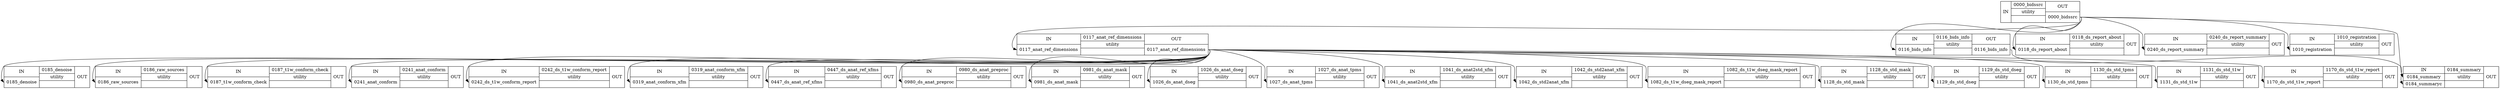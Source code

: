 digraph structs {
node [shape=record];
start0000_bidssrc [label="{IN}|{ 0000_bidssrc | utility |  }|{OUT|<out0000bidssrc> 0000_bidssrc}"];
start0116_bids_info [label="{IN|<in0116bidsinfo> 0116_bids_info}|{ 0116_bids_info | utility |  }|{OUT|<out0116bidsinfo> 0116_bids_info}"];
start0117_anat_ref_dimensions [label="{IN|<in0117anatrefdimensions> 0117_anat_ref_dimensions}|{ 0117_anat_ref_dimensions | utility |  }|{OUT|<out0117anatrefdimensions> 0117_anat_ref_dimensions}"];
start0118_ds_report_about [label="{IN|<in0118dsreportabout> 0118_ds_report_about}|{ 0118_ds_report_about | utility |  }|{OUT}"];
start0240_ds_report_summary [label="{IN|<in0240dsreportsummary> 0240_ds_report_summary}|{ 0240_ds_report_summary | utility |  }|{OUT}"];
start1010_registration [label="{IN|<in1010registration> 1010_registration}|{ 1010_registration | utility |  }|{OUT}"];
start0184_summary [label="{IN|<in0184summary> 0184_summary|<in0184summaryc> 0184_summaryc}|{ 0184_summary | utility |  }|{OUT}"];
start0185_denoise [label="{IN|<in0185denoise> 0185_denoise}|{ 0185_denoise | utility |  }|{OUT}"];
start0186_raw_sources [label="{IN|<in0186rawsources> 0186_raw_sources}|{ 0186_raw_sources | utility |  }|{OUT}"];
start0187_t1w_conform_check [label="{IN|<in0187t1wconformcheck> 0187_t1w_conform_check}|{ 0187_t1w_conform_check | utility |  }|{OUT}"];
start0241_anat_conform [label="{IN|<in0241anatconform> 0241_anat_conform}|{ 0241_anat_conform | utility |  }|{OUT}"];
start0242_ds_t1w_conform_report [label="{IN|<in0242dst1wconformreport> 0242_ds_t1w_conform_report}|{ 0242_ds_t1w_conform_report | utility |  }|{OUT}"];
start0319_anat_conform_xfm [label="{IN|<in0319anatconformxfm> 0319_anat_conform_xfm}|{ 0319_anat_conform_xfm | utility |  }|{OUT}"];
start0447_ds_anat_ref_xfms [label="{IN|<in0447dsanatrefxfms> 0447_ds_anat_ref_xfms}|{ 0447_ds_anat_ref_xfms | utility |  }|{OUT}"];
start0980_ds_anat_preproc [label="{IN|<in0980dsanatpreproc> 0980_ds_anat_preproc}|{ 0980_ds_anat_preproc | utility |  }|{OUT}"];
start0981_ds_anat_mask [label="{IN|<in0981dsanatmask> 0981_ds_anat_mask}|{ 0981_ds_anat_mask | utility |  }|{OUT}"];
start1026_ds_anat_dseg [label="{IN|<in1026dsanatdseg> 1026_ds_anat_dseg}|{ 1026_ds_anat_dseg | utility |  }|{OUT}"];
start1027_ds_anat_tpms [label="{IN|<in1027dsanattpms> 1027_ds_anat_tpms}|{ 1027_ds_anat_tpms | utility |  }|{OUT}"];
start1041_ds_anat2std_xfm [label="{IN|<in1041dsanat2stdxfm> 1041_ds_anat2std_xfm}|{ 1041_ds_anat2std_xfm | utility |  }|{OUT}"];
start1042_ds_std2anat_xfm [label="{IN|<in1042dsstd2anatxfm> 1042_ds_std2anat_xfm}|{ 1042_ds_std2anat_xfm | utility |  }|{OUT}"];
start1082_ds_t1w_dseg_mask_report [label="{IN|<in1082dst1wdsegmaskreport> 1082_ds_t1w_dseg_mask_report}|{ 1082_ds_t1w_dseg_mask_report | utility |  }|{OUT}"];
start1128_ds_std_mask [label="{IN|<in1128dsstdmask> 1128_ds_std_mask}|{ 1128_ds_std_mask | utility |  }|{OUT}"];
start1129_ds_std_dseg [label="{IN|<in1129dsstddseg> 1129_ds_std_dseg}|{ 1129_ds_std_dseg | utility |  }|{OUT}"];
start1130_ds_std_tpms [label="{IN|<in1130dsstdtpms> 1130_ds_std_tpms}|{ 1130_ds_std_tpms | utility |  }|{OUT}"];
start1131_ds_std_t1w [label="{IN|<in1131dsstdt1w> 1131_ds_std_t1w}|{ 1131_ds_std_t1w | utility |  }|{OUT}"];
start1170_ds_std_t1w_report [label="{IN|<in1170dsstdt1wreport> 1170_ds_std_t1w_report}|{ 1170_ds_std_t1w_report | utility |  }|{OUT}"];
start0000_bidssrc:out0000bidssrc:e -> start0116_bids_info:in0116bidsinfo:w;
start0000_bidssrc:out0000bidssrc:e -> start0117_anat_ref_dimensions:in0117anatrefdimensions:w;
start0000_bidssrc:out0000bidssrc:e -> start0118_ds_report_about:in0118dsreportabout:w;
start0000_bidssrc:out0000bidssrc:e -> start0184_summary:in0184summary:w;
start0000_bidssrc:out0000bidssrc:e -> start0240_ds_report_summary:in0240dsreportsummary:w;
start0000_bidssrc:out0000bidssrc:e -> start1010_registration:in1010registration:w;
start0116_bids_info:out0116bidsinfo:e -> start0184_summary:in0184summaryc:w;
start0117_anat_ref_dimensions:out0117anatrefdimensions:e -> start0185_denoise:in0185denoise:w;
start0117_anat_ref_dimensions:out0117anatrefdimensions:e -> start0186_raw_sources:in0186rawsources:w;
start0117_anat_ref_dimensions:out0117anatrefdimensions:e -> start0187_t1w_conform_check:in0187t1wconformcheck:w;
start0117_anat_ref_dimensions:out0117anatrefdimensions:e -> start0241_anat_conform:in0241anatconform:w;
start0117_anat_ref_dimensions:out0117anatrefdimensions:e -> start0242_ds_t1w_conform_report:in0242dst1wconformreport:w;
start0117_anat_ref_dimensions:out0117anatrefdimensions:e -> start0319_anat_conform_xfm:in0319anatconformxfm:w;
start0117_anat_ref_dimensions:out0117anatrefdimensions:e -> start0447_ds_anat_ref_xfms:in0447dsanatrefxfms:w;
start0117_anat_ref_dimensions:out0117anatrefdimensions:e -> start0980_ds_anat_preproc:in0980dsanatpreproc:w;
start0117_anat_ref_dimensions:out0117anatrefdimensions:e -> start0981_ds_anat_mask:in0981dsanatmask:w;
start0117_anat_ref_dimensions:out0117anatrefdimensions:e -> start1026_ds_anat_dseg:in1026dsanatdseg:w;
start0117_anat_ref_dimensions:out0117anatrefdimensions:e -> start1027_ds_anat_tpms:in1027dsanattpms:w;
start0117_anat_ref_dimensions:out0117anatrefdimensions:e -> start1041_ds_anat2std_xfm:in1041dsanat2stdxfm:w;
start0117_anat_ref_dimensions:out0117anatrefdimensions:e -> start1042_ds_std2anat_xfm:in1042dsstd2anatxfm:w;
start0117_anat_ref_dimensions:out0117anatrefdimensions:e -> start1082_ds_t1w_dseg_mask_report:in1082dst1wdsegmaskreport:w;
start0117_anat_ref_dimensions:out0117anatrefdimensions:e -> start1128_ds_std_mask:in1128dsstdmask:w;
start0117_anat_ref_dimensions:out0117anatrefdimensions:e -> start1129_ds_std_dseg:in1129dsstddseg:w;
start0117_anat_ref_dimensions:out0117anatrefdimensions:e -> start1130_ds_std_tpms:in1130dsstdtpms:w;
start0117_anat_ref_dimensions:out0117anatrefdimensions:e -> start1131_ds_std_t1w:in1131dsstdt1w:w;
start0117_anat_ref_dimensions:out0117anatrefdimensions:e -> start1170_ds_std_t1w_report:in1170dsstdt1wreport:w;
}